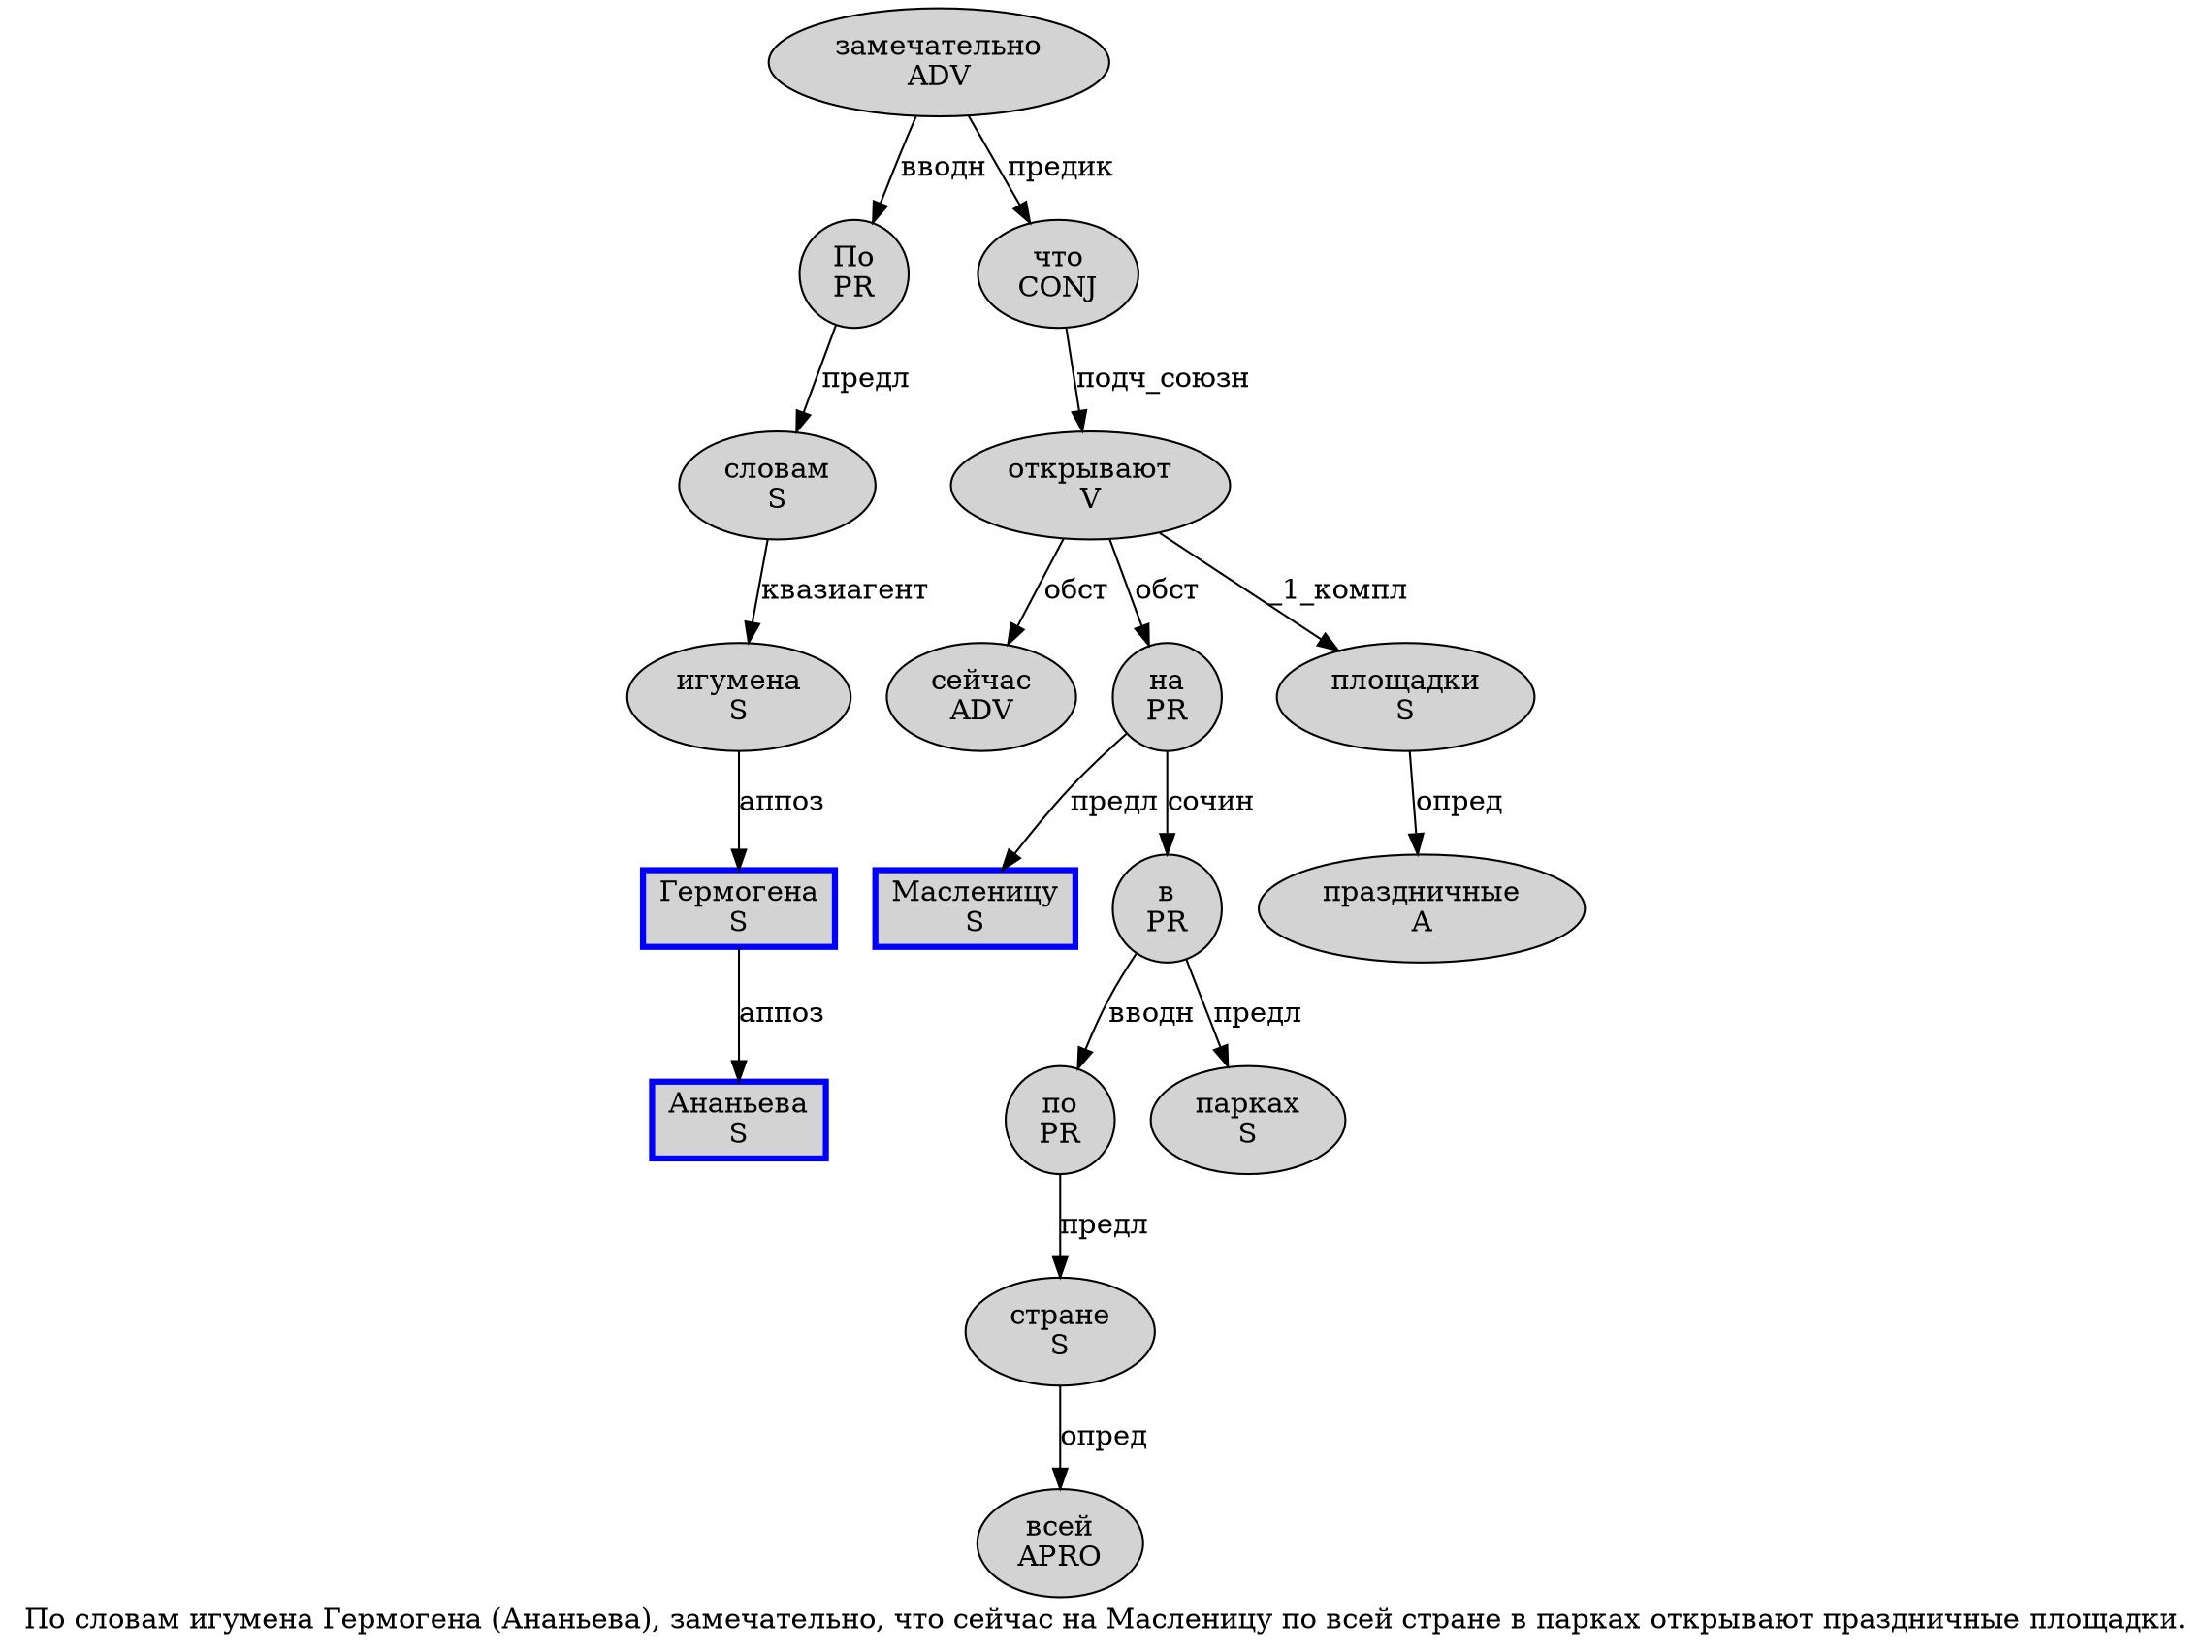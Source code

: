 digraph SENTENCE_740 {
	graph [label="По словам игумена Гермогена (Ананьева), замечательно, что сейчас на Масленицу по всей стране в парках открывают праздничные площадки."]
	node [style=filled]
		0 [label="По
PR" color="" fillcolor=lightgray penwidth=1 shape=ellipse]
		1 [label="словам
S" color="" fillcolor=lightgray penwidth=1 shape=ellipse]
		2 [label="игумена
S" color="" fillcolor=lightgray penwidth=1 shape=ellipse]
		3 [label="Гермогена
S" color=blue fillcolor=lightgray penwidth=3 shape=box]
		5 [label="Ананьева
S" color=blue fillcolor=lightgray penwidth=3 shape=box]
		8 [label="замечательно
ADV" color="" fillcolor=lightgray penwidth=1 shape=ellipse]
		10 [label="что
CONJ" color="" fillcolor=lightgray penwidth=1 shape=ellipse]
		11 [label="сейчас
ADV" color="" fillcolor=lightgray penwidth=1 shape=ellipse]
		12 [label="на
PR" color="" fillcolor=lightgray penwidth=1 shape=ellipse]
		13 [label="Масленицу
S" color=blue fillcolor=lightgray penwidth=3 shape=box]
		14 [label="по
PR" color="" fillcolor=lightgray penwidth=1 shape=ellipse]
		15 [label="всей
APRO" color="" fillcolor=lightgray penwidth=1 shape=ellipse]
		16 [label="стране
S" color="" fillcolor=lightgray penwidth=1 shape=ellipse]
		17 [label="в
PR" color="" fillcolor=lightgray penwidth=1 shape=ellipse]
		18 [label="парках
S" color="" fillcolor=lightgray penwidth=1 shape=ellipse]
		19 [label="открывают
V" color="" fillcolor=lightgray penwidth=1 shape=ellipse]
		20 [label="праздничные
A" color="" fillcolor=lightgray penwidth=1 shape=ellipse]
		21 [label="площадки
S" color="" fillcolor=lightgray penwidth=1 shape=ellipse]
			14 -> 16 [label="предл"]
			19 -> 11 [label="обст"]
			19 -> 12 [label="обст"]
			19 -> 21 [label="_1_компл"]
			16 -> 15 [label="опред"]
			10 -> 19 [label="подч_союзн"]
			21 -> 20 [label="опред"]
			2 -> 3 [label="аппоз"]
			0 -> 1 [label="предл"]
			8 -> 0 [label="вводн"]
			8 -> 10 [label="предик"]
			12 -> 13 [label="предл"]
			12 -> 17 [label="сочин"]
			17 -> 14 [label="вводн"]
			17 -> 18 [label="предл"]
			3 -> 5 [label="аппоз"]
			1 -> 2 [label="квазиагент"]
}